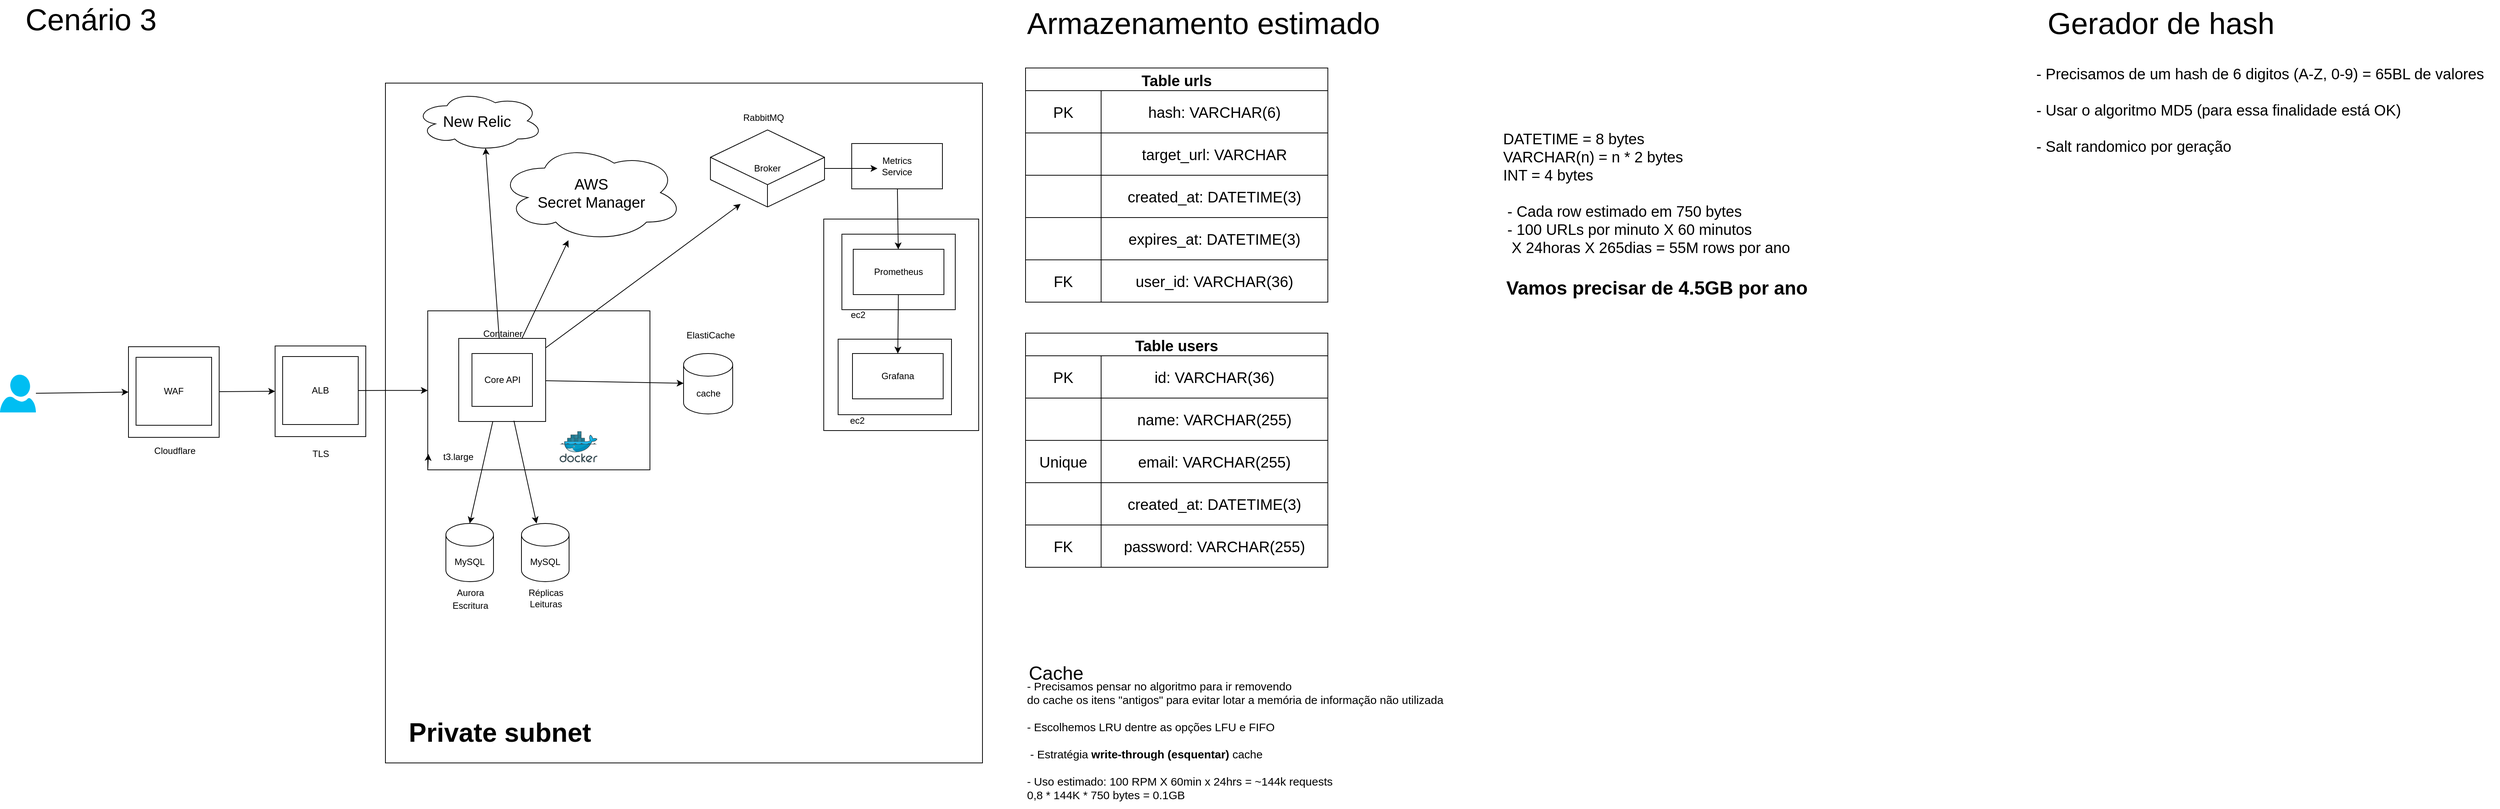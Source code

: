 <mxfile>
    <diagram id="iw8tILbxOcfsidWfIFgm" name="Page-1">
        <mxGraphModel dx="1598" dy="692" grid="1" gridSize="10" guides="1" tooltips="1" connect="1" arrows="1" fold="1" page="1" pageScale="1" pageWidth="5000" pageHeight="5000" math="0" shadow="0">
            <root>
                <mxCell id="0"/>
                <mxCell id="1" parent="0"/>
                <mxCell id="203" value="" style="whiteSpace=wrap;html=1;" parent="1" vertex="1">
                    <mxGeometry x="530" y="150" width="790" height="900" as="geometry"/>
                </mxCell>
                <mxCell id="221" value="" style="whiteSpace=wrap;html=1;" vertex="1" parent="1">
                    <mxGeometry x="1110" y="330" width="205" height="280" as="geometry"/>
                </mxCell>
                <mxCell id="223" value="" style="whiteSpace=wrap;html=1;" vertex="1" parent="1">
                    <mxGeometry x="1129" y="489" width="150" height="100" as="geometry"/>
                </mxCell>
                <mxCell id="222" value="" style="whiteSpace=wrap;html=1;" vertex="1" parent="1">
                    <mxGeometry x="1134" y="350" width="150" height="100" as="geometry"/>
                </mxCell>
                <mxCell id="196" value="" style="whiteSpace=wrap;html=1;" parent="1" vertex="1">
                    <mxGeometry x="384" y="498" width="120" height="120" as="geometry"/>
                </mxCell>
                <mxCell id="25" value="" style="whiteSpace=wrap;html=1;movable=1;resizable=1;rotatable=1;deletable=1;editable=1;connectable=1;" parent="1" vertex="1">
                    <mxGeometry x="586" y="451.5" width="294" height="210.5" as="geometry"/>
                </mxCell>
                <mxCell id="2" value="Cenário 3" style="text;html=1;align=center;verticalAlign=middle;resizable=0;points=[];autosize=50;strokeColor=none;fillColor=none;fontSize=40;" parent="1" vertex="1">
                    <mxGeometry x="100" y="50" width="80" height="30" as="geometry"/>
                </mxCell>
                <mxCell id="4" value="MySQL" style="shape=cylinder3;whiteSpace=wrap;html=1;boundedLbl=1;backgroundOutline=1;size=15;" parent="1" vertex="1">
                    <mxGeometry x="610" y="733" width="63" height="77" as="geometry"/>
                </mxCell>
                <mxCell id="12" style="edgeStyle=none;html=1;entryX=0.5;entryY=0;entryDx=0;entryDy=0;entryPerimeter=0;" parent="1" source="9" target="4" edge="1">
                    <mxGeometry relative="1" as="geometry"/>
                </mxCell>
                <mxCell id="179" style="edgeStyle=none;html=1;entryX=0.55;entryY=0.95;entryDx=0;entryDy=0;entryPerimeter=0;fontSize=20;" parent="1" source="9" target="177" edge="1">
                    <mxGeometry relative="1" as="geometry"/>
                </mxCell>
                <mxCell id="182" style="edgeStyle=none;html=1;fontSize=20;" parent="1" source="9" target="180" edge="1">
                    <mxGeometry relative="1" as="geometry">
                        <mxPoint x="1002.515" y="301.55" as="targetPoint"/>
                    </mxGeometry>
                </mxCell>
                <mxCell id="186" style="edgeStyle=none;html=1;" parent="1" source="9" target="183" edge="1">
                    <mxGeometry relative="1" as="geometry"/>
                </mxCell>
                <mxCell id="213" style="edgeStyle=none;html=1;" edge="1" parent="1" source="9">
                    <mxGeometry relative="1" as="geometry">
                        <mxPoint x="1000" y="310" as="targetPoint"/>
                    </mxGeometry>
                </mxCell>
                <mxCell id="9" value="" style="whiteSpace=wrap;html=1;" parent="1" vertex="1">
                    <mxGeometry x="627" y="488" width="115" height="110" as="geometry"/>
                </mxCell>
                <mxCell id="10" value="Core API" style="whiteSpace=wrap;html=1;" parent="1" vertex="1">
                    <mxGeometry x="644.5" y="508" width="80" height="70" as="geometry"/>
                </mxCell>
                <mxCell id="13" value="Container" style="text;html=1;align=center;verticalAlign=middle;resizable=0;points=[];autosize=1;strokeColor=none;fillColor=none;" parent="1" vertex="1">
                    <mxGeometry x="644.5" y="467" width="80" height="30" as="geometry"/>
                </mxCell>
                <mxCell id="17" style="edgeStyle=none;html=1;entryX=0;entryY=0.5;entryDx=0;entryDy=0;" parent="1" source="14" target="198" edge="1">
                    <mxGeometry relative="1" as="geometry">
                        <mxPoint x="290" y="565" as="targetPoint"/>
                    </mxGeometry>
                </mxCell>
                <mxCell id="14" value="" style="verticalLabelPosition=bottom;html=1;verticalAlign=top;align=center;strokeColor=none;fillColor=#00BEF2;shape=mxgraph.azure.user;" parent="1" vertex="1">
                    <mxGeometry x="20" y="536" width="47.5" height="50" as="geometry"/>
                </mxCell>
                <mxCell id="24" value="Aurora" style="text;html=1;align=center;verticalAlign=middle;resizable=0;points=[];autosize=1;strokeColor=none;fillColor=none;" parent="1" vertex="1">
                    <mxGeometry x="612" y="810" width="60" height="30" as="geometry"/>
                </mxCell>
                <mxCell id="26" style="edgeStyle=none;html=1;exitX=0;exitY=1;exitDx=0;exitDy=0;entryX=0.003;entryY=0.9;entryDx=0;entryDy=0;entryPerimeter=0;" parent="1" source="25" target="25" edge="1">
                    <mxGeometry relative="1" as="geometry"/>
                </mxCell>
                <mxCell id="29" value="t3.large" style="text;html=1;align=center;verticalAlign=middle;resizable=0;points=[];autosize=1;strokeColor=none;fillColor=none;" parent="1" vertex="1">
                    <mxGeometry x="596" y="629.5" width="60" height="30" as="geometry"/>
                </mxCell>
                <mxCell id="33" value="Armazenamento estimado" style="text;html=1;align=center;verticalAlign=middle;resizable=0;points=[];autosize=1;strokeColor=none;fillColor=none;fontSize=40;" parent="1" vertex="1">
                    <mxGeometry x="1367" y="40" width="490" height="60" as="geometry"/>
                </mxCell>
                <mxCell id="47" value="Table urls" style="shape=table;startSize=30;container=1;collapsible=0;childLayout=tableLayout;fontStyle=1;align=center;fontSize=20;" parent="1" vertex="1">
                    <mxGeometry x="1377" y="130" width="400" height="310" as="geometry"/>
                </mxCell>
                <mxCell id="48" value="" style="shape=tableRow;horizontal=0;startSize=0;swimlaneHead=0;swimlaneBody=0;top=0;left=0;bottom=0;right=0;collapsible=0;dropTarget=0;fillColor=none;points=[[0,0.5],[1,0.5]];portConstraint=eastwest;fontSize=20;" parent="47" vertex="1">
                    <mxGeometry y="30" width="400" height="56" as="geometry"/>
                </mxCell>
                <mxCell id="49" value="PK" style="shape=partialRectangle;html=1;whiteSpace=wrap;connectable=0;fillColor=none;top=0;left=0;bottom=0;right=0;overflow=hidden;fontSize=20;" parent="48" vertex="1">
                    <mxGeometry width="100" height="56" as="geometry">
                        <mxRectangle width="100" height="56" as="alternateBounds"/>
                    </mxGeometry>
                </mxCell>
                <mxCell id="50" value="hash: VARCHAR(6)" style="shape=partialRectangle;html=1;whiteSpace=wrap;connectable=0;fillColor=none;top=0;left=0;bottom=0;right=0;overflow=hidden;fontSize=20;" parent="48" vertex="1">
                    <mxGeometry x="100" width="300" height="56" as="geometry">
                        <mxRectangle width="300" height="56" as="alternateBounds"/>
                    </mxGeometry>
                </mxCell>
                <mxCell id="141" style="shape=tableRow;horizontal=0;startSize=0;swimlaneHead=0;swimlaneBody=0;top=0;left=0;bottom=0;right=0;collapsible=0;dropTarget=0;fillColor=none;points=[[0,0.5],[1,0.5]];portConstraint=eastwest;fontSize=20;" parent="47" vertex="1">
                    <mxGeometry y="86" width="400" height="56" as="geometry"/>
                </mxCell>
                <mxCell id="142" style="shape=partialRectangle;html=1;whiteSpace=wrap;connectable=0;fillColor=none;top=0;left=0;bottom=0;right=0;overflow=hidden;fontSize=20;" parent="141" vertex="1">
                    <mxGeometry width="100" height="56" as="geometry">
                        <mxRectangle width="100" height="56" as="alternateBounds"/>
                    </mxGeometry>
                </mxCell>
                <mxCell id="143" value="target_url: VARCHAR" style="shape=partialRectangle;html=1;whiteSpace=wrap;connectable=0;fillColor=none;top=0;left=0;bottom=0;right=0;overflow=hidden;fontSize=20;" parent="141" vertex="1">
                    <mxGeometry x="100" width="300" height="56" as="geometry">
                        <mxRectangle width="300" height="56" as="alternateBounds"/>
                    </mxGeometry>
                </mxCell>
                <mxCell id="145" style="shape=tableRow;horizontal=0;startSize=0;swimlaneHead=0;swimlaneBody=0;top=0;left=0;bottom=0;right=0;collapsible=0;dropTarget=0;fillColor=none;points=[[0,0.5],[1,0.5]];portConstraint=eastwest;fontSize=20;" parent="47" vertex="1">
                    <mxGeometry y="142" width="400" height="56" as="geometry"/>
                </mxCell>
                <mxCell id="146" style="shape=partialRectangle;html=1;whiteSpace=wrap;connectable=0;fillColor=none;top=0;left=0;bottom=0;right=0;overflow=hidden;fontSize=20;" parent="145" vertex="1">
                    <mxGeometry width="100" height="56" as="geometry">
                        <mxRectangle width="100" height="56" as="alternateBounds"/>
                    </mxGeometry>
                </mxCell>
                <mxCell id="147" value="created_at: DATETIME(3)" style="shape=partialRectangle;html=1;whiteSpace=wrap;connectable=0;fillColor=none;top=0;left=0;bottom=0;right=0;overflow=hidden;fontSize=20;" parent="145" vertex="1">
                    <mxGeometry x="100" width="300" height="56" as="geometry">
                        <mxRectangle width="300" height="56" as="alternateBounds"/>
                    </mxGeometry>
                </mxCell>
                <mxCell id="149" style="shape=tableRow;horizontal=0;startSize=0;swimlaneHead=0;swimlaneBody=0;top=0;left=0;bottom=0;right=0;collapsible=0;dropTarget=0;fillColor=none;points=[[0,0.5],[1,0.5]];portConstraint=eastwest;fontSize=20;" parent="47" vertex="1">
                    <mxGeometry y="198" width="400" height="56" as="geometry"/>
                </mxCell>
                <mxCell id="150" style="shape=partialRectangle;html=1;whiteSpace=wrap;connectable=0;fillColor=none;top=0;left=0;bottom=0;right=0;overflow=hidden;fontSize=20;" parent="149" vertex="1">
                    <mxGeometry width="100" height="56" as="geometry">
                        <mxRectangle width="100" height="56" as="alternateBounds"/>
                    </mxGeometry>
                </mxCell>
                <mxCell id="151" value="expires_at: DATETIME(3)" style="shape=partialRectangle;html=1;whiteSpace=wrap;connectable=0;fillColor=none;top=0;left=0;bottom=0;right=0;overflow=hidden;fontSize=20;" parent="149" vertex="1">
                    <mxGeometry x="100" width="300" height="56" as="geometry">
                        <mxRectangle width="300" height="56" as="alternateBounds"/>
                    </mxGeometry>
                </mxCell>
                <mxCell id="153" style="shape=tableRow;horizontal=0;startSize=0;swimlaneHead=0;swimlaneBody=0;top=0;left=0;bottom=0;right=0;collapsible=0;dropTarget=0;fillColor=none;points=[[0,0.5],[1,0.5]];portConstraint=eastwest;fontSize=20;" parent="47" vertex="1">
                    <mxGeometry y="254" width="400" height="56" as="geometry"/>
                </mxCell>
                <mxCell id="154" value="FK" style="shape=partialRectangle;html=1;whiteSpace=wrap;connectable=0;fillColor=none;top=0;left=0;bottom=0;right=0;overflow=hidden;fontSize=20;" parent="153" vertex="1">
                    <mxGeometry width="100" height="56" as="geometry">
                        <mxRectangle width="100" height="56" as="alternateBounds"/>
                    </mxGeometry>
                </mxCell>
                <mxCell id="155" value="user_id: VARCHAR(36)" style="shape=partialRectangle;html=1;whiteSpace=wrap;connectable=0;fillColor=none;top=0;left=0;bottom=0;right=0;overflow=hidden;fontSize=20;" parent="153" vertex="1">
                    <mxGeometry x="100" width="300" height="56" as="geometry">
                        <mxRectangle width="300" height="56" as="alternateBounds"/>
                    </mxGeometry>
                </mxCell>
                <mxCell id="157" value="Table users" style="shape=table;startSize=30;container=1;collapsible=0;childLayout=tableLayout;fontStyle=1;align=center;fontSize=20;" parent="1" vertex="1">
                    <mxGeometry x="1377" y="481" width="400" height="310" as="geometry"/>
                </mxCell>
                <mxCell id="158" value="" style="shape=tableRow;horizontal=0;startSize=0;swimlaneHead=0;swimlaneBody=0;top=0;left=0;bottom=0;right=0;collapsible=0;dropTarget=0;fillColor=none;points=[[0,0.5],[1,0.5]];portConstraint=eastwest;fontSize=20;" parent="157" vertex="1">
                    <mxGeometry y="30" width="400" height="56" as="geometry"/>
                </mxCell>
                <mxCell id="159" value="PK" style="shape=partialRectangle;html=1;whiteSpace=wrap;connectable=0;fillColor=none;top=0;left=0;bottom=0;right=0;overflow=hidden;fontSize=20;" parent="158" vertex="1">
                    <mxGeometry width="100" height="56" as="geometry">
                        <mxRectangle width="100" height="56" as="alternateBounds"/>
                    </mxGeometry>
                </mxCell>
                <mxCell id="160" value="id: VARCHAR(36)" style="shape=partialRectangle;html=1;whiteSpace=wrap;connectable=0;fillColor=none;top=0;left=0;bottom=0;right=0;overflow=hidden;fontSize=20;" parent="158" vertex="1">
                    <mxGeometry x="100" width="300" height="56" as="geometry">
                        <mxRectangle width="300" height="56" as="alternateBounds"/>
                    </mxGeometry>
                </mxCell>
                <mxCell id="161" style="shape=tableRow;horizontal=0;startSize=0;swimlaneHead=0;swimlaneBody=0;top=0;left=0;bottom=0;right=0;collapsible=0;dropTarget=0;fillColor=none;points=[[0,0.5],[1,0.5]];portConstraint=eastwest;fontSize=20;" parent="157" vertex="1">
                    <mxGeometry y="86" width="400" height="56" as="geometry"/>
                </mxCell>
                <mxCell id="162" style="shape=partialRectangle;html=1;whiteSpace=wrap;connectable=0;fillColor=none;top=0;left=0;bottom=0;right=0;overflow=hidden;fontSize=20;" parent="161" vertex="1">
                    <mxGeometry width="100" height="56" as="geometry">
                        <mxRectangle width="100" height="56" as="alternateBounds"/>
                    </mxGeometry>
                </mxCell>
                <mxCell id="163" value="name: VARCHAR(255)" style="shape=partialRectangle;html=1;whiteSpace=wrap;connectable=0;fillColor=none;top=0;left=0;bottom=0;right=0;overflow=hidden;fontSize=20;" parent="161" vertex="1">
                    <mxGeometry x="100" width="300" height="56" as="geometry">
                        <mxRectangle width="300" height="56" as="alternateBounds"/>
                    </mxGeometry>
                </mxCell>
                <mxCell id="164" style="shape=tableRow;horizontal=0;startSize=0;swimlaneHead=0;swimlaneBody=0;top=0;left=0;bottom=0;right=0;collapsible=0;dropTarget=0;fillColor=none;points=[[0,0.5],[1,0.5]];portConstraint=eastwest;fontSize=20;" parent="157" vertex="1">
                    <mxGeometry y="142" width="400" height="56" as="geometry"/>
                </mxCell>
                <mxCell id="165" value="Unique" style="shape=partialRectangle;html=1;whiteSpace=wrap;connectable=0;fillColor=none;top=0;left=0;bottom=0;right=0;overflow=hidden;fontSize=20;" parent="164" vertex="1">
                    <mxGeometry width="100" height="56" as="geometry">
                        <mxRectangle width="100" height="56" as="alternateBounds"/>
                    </mxGeometry>
                </mxCell>
                <mxCell id="166" value="email: VARCHAR(255)" style="shape=partialRectangle;html=1;whiteSpace=wrap;connectable=0;fillColor=none;top=0;left=0;bottom=0;right=0;overflow=hidden;fontSize=20;" parent="164" vertex="1">
                    <mxGeometry x="100" width="300" height="56" as="geometry">
                        <mxRectangle width="300" height="56" as="alternateBounds"/>
                    </mxGeometry>
                </mxCell>
                <mxCell id="167" style="shape=tableRow;horizontal=0;startSize=0;swimlaneHead=0;swimlaneBody=0;top=0;left=0;bottom=0;right=0;collapsible=0;dropTarget=0;fillColor=none;points=[[0,0.5],[1,0.5]];portConstraint=eastwest;fontSize=20;" parent="157" vertex="1">
                    <mxGeometry y="198" width="400" height="56" as="geometry"/>
                </mxCell>
                <mxCell id="168" style="shape=partialRectangle;html=1;whiteSpace=wrap;connectable=0;fillColor=none;top=0;left=0;bottom=0;right=0;overflow=hidden;fontSize=20;" parent="167" vertex="1">
                    <mxGeometry width="100" height="56" as="geometry">
                        <mxRectangle width="100" height="56" as="alternateBounds"/>
                    </mxGeometry>
                </mxCell>
                <mxCell id="169" value="created_at: DATETIME(3)" style="shape=partialRectangle;html=1;whiteSpace=wrap;connectable=0;fillColor=none;top=0;left=0;bottom=0;right=0;overflow=hidden;fontSize=20;" parent="167" vertex="1">
                    <mxGeometry x="100" width="300" height="56" as="geometry">
                        <mxRectangle width="300" height="56" as="alternateBounds"/>
                    </mxGeometry>
                </mxCell>
                <mxCell id="170" style="shape=tableRow;horizontal=0;startSize=0;swimlaneHead=0;swimlaneBody=0;top=0;left=0;bottom=0;right=0;collapsible=0;dropTarget=0;fillColor=none;points=[[0,0.5],[1,0.5]];portConstraint=eastwest;fontSize=20;" parent="157" vertex="1">
                    <mxGeometry y="254" width="400" height="56" as="geometry"/>
                </mxCell>
                <mxCell id="171" value="FK" style="shape=partialRectangle;html=1;whiteSpace=wrap;connectable=0;fillColor=none;top=0;left=0;bottom=0;right=0;overflow=hidden;fontSize=20;" parent="170" vertex="1">
                    <mxGeometry width="100" height="56" as="geometry">
                        <mxRectangle width="100" height="56" as="alternateBounds"/>
                    </mxGeometry>
                </mxCell>
                <mxCell id="172" value="password: VARCHAR(255)" style="shape=partialRectangle;html=1;whiteSpace=wrap;connectable=0;fillColor=none;top=0;left=0;bottom=0;right=0;overflow=hidden;fontSize=20;" parent="170" vertex="1">
                    <mxGeometry x="100" width="300" height="56" as="geometry">
                        <mxRectangle width="300" height="56" as="alternateBounds"/>
                    </mxGeometry>
                </mxCell>
                <mxCell id="175" value="DATETIME = 8 bytes&lt;br&gt;VARCHAR(n) = n * 2 bytes&lt;br&gt;INT = 4 bytes&lt;br&gt;&lt;br&gt;&amp;nbsp;- Cada row estimado em 750 bytes&lt;br&gt;&amp;nbsp;- 100 URLs por minuto X 60 minutos &lt;br&gt;&amp;nbsp; X 24horas X 265dias = 55M rows por ano" style="text;html=1;align=left;verticalAlign=middle;resizable=0;points=[];autosize=1;strokeColor=none;fillColor=none;fontSize=20;flipH=0;flipV=1;" parent="1" vertex="1">
                    <mxGeometry x="2007" y="205" width="400" height="180" as="geometry"/>
                </mxCell>
                <mxCell id="177" value="New Relic&amp;nbsp;" style="ellipse;shape=cloud;whiteSpace=wrap;html=1;fontSize=20;" parent="1" vertex="1">
                    <mxGeometry x="569" y="160" width="170" height="80" as="geometry"/>
                </mxCell>
                <mxCell id="180" value="AWS &lt;br&gt;Secret Manager" style="ellipse;shape=cloud;whiteSpace=wrap;html=1;fontSize=20;" parent="1" vertex="1">
                    <mxGeometry x="679.5" y="230" width="245" height="130" as="geometry"/>
                </mxCell>
                <mxCell id="183" value="cache" style="shape=cylinder3;whiteSpace=wrap;html=1;boundedLbl=1;backgroundOutline=1;size=15;" parent="1" vertex="1">
                    <mxGeometry x="924.5" y="508" width="65" height="80" as="geometry"/>
                </mxCell>
                <mxCell id="187" value="" style="sketch=0;aspect=fixed;html=1;points=[];align=center;image;fontSize=12;image=img/lib/mscae/Docker.svg;" parent="1" vertex="1">
                    <mxGeometry x="760.5" y="611" width="50" height="41" as="geometry"/>
                </mxCell>
                <mxCell id="188" value="Vamos precisar de 4.5GB por ano" style="text;html=1;align=center;verticalAlign=middle;resizable=0;points=[];autosize=1;strokeColor=none;fillColor=none;fontSize=25;fontStyle=1" parent="1" vertex="1">
                    <mxGeometry x="2002" y="400" width="420" height="40" as="geometry"/>
                </mxCell>
                <mxCell id="189" value="Cache" style="text;html=1;align=center;verticalAlign=middle;resizable=0;points=[];autosize=1;strokeColor=none;fillColor=none;fontSize=25;" parent="1" vertex="1">
                    <mxGeometry x="1367" y="910" width="100" height="40" as="geometry"/>
                </mxCell>
                <mxCell id="191" value="- Precisamos pensar no algoritmo para ir removendo &lt;br&gt;do cache os itens &quot;antigos&quot; para evitar lotar a memória de informação não utilizada&lt;br&gt;&lt;br&gt;- Escolhemos LRU dentre as opções LFU e FIFO&lt;br&gt;&lt;br&gt;&amp;nbsp;- Estratégia &lt;b&gt;write-through (esquentar)&lt;/b&gt;&amp;nbsp;cache&lt;br&gt;&lt;br&gt;- Uso estimado: 100 RPM X 60min x 24hrs = ~144k requests&lt;br&gt;0,8 * 144K * 750 bytes = 0.1GB&amp;nbsp; &amp;nbsp;" style="text;html=1;align=left;verticalAlign=middle;resizable=0;points=[];autosize=1;strokeColor=none;fillColor=none;fontSize=15;" parent="1" vertex="1">
                    <mxGeometry x="1377" y="930" width="570" height="180" as="geometry"/>
                </mxCell>
                <mxCell id="193" value="Gerador de hash" style="text;html=1;align=center;verticalAlign=middle;resizable=0;points=[];autosize=1;strokeColor=none;fillColor=none;fontSize=40;" parent="1" vertex="1">
                    <mxGeometry x="2719" y="40" width="320" height="60" as="geometry"/>
                </mxCell>
                <mxCell id="194" value="&amp;nbsp;- Precisamos de um hash de 6 digitos (A-Z, 0-9) = 65BL de valores&lt;br&gt;&lt;br&gt;&amp;nbsp;- Usar o algoritmo MD5 (para essa finalidade está OK)&lt;br&gt;&lt;br&gt;&amp;nbsp;- Salt randomico por geração" style="text;html=1;align=left;verticalAlign=middle;resizable=0;points=[];autosize=1;strokeColor=none;fillColor=none;fontSize=20;flipH=0;flipV=1;" parent="1" vertex="1">
                    <mxGeometry x="2707" y="120" width="620" height="130" as="geometry"/>
                </mxCell>
                <mxCell id="202" style="edgeStyle=none;html=1;" parent="1" source="195" target="25" edge="1">
                    <mxGeometry relative="1" as="geometry"/>
                </mxCell>
                <mxCell id="195" value="ALB" style="whiteSpace=wrap;html=1;" parent="1" vertex="1">
                    <mxGeometry x="394" y="512" width="100" height="90" as="geometry"/>
                </mxCell>
                <mxCell id="197" value="TLS" style="text;html=1;align=center;verticalAlign=middle;resizable=0;points=[];autosize=1;strokeColor=none;fillColor=none;" parent="1" vertex="1">
                    <mxGeometry x="419" y="626" width="50" height="30" as="geometry"/>
                </mxCell>
                <mxCell id="201" style="edgeStyle=none;html=1;entryX=0;entryY=0.5;entryDx=0;entryDy=0;" parent="1" source="198" target="196" edge="1">
                    <mxGeometry relative="1" as="geometry"/>
                </mxCell>
                <mxCell id="198" value="" style="whiteSpace=wrap;html=1;" parent="1" vertex="1">
                    <mxGeometry x="190" y="499" width="120" height="120" as="geometry"/>
                </mxCell>
                <mxCell id="199" value="WAF" style="whiteSpace=wrap;html=1;" parent="1" vertex="1">
                    <mxGeometry x="200" y="513" width="100" height="90" as="geometry"/>
                </mxCell>
                <mxCell id="200" value="Cloudflare" style="text;html=1;align=center;verticalAlign=middle;resizable=0;points=[];autosize=1;strokeColor=none;fillColor=none;" parent="1" vertex="1">
                    <mxGeometry x="211" y="622" width="80" height="30" as="geometry"/>
                </mxCell>
                <mxCell id="204" value="Private subnet" style="text;html=1;align=center;verticalAlign=middle;resizable=0;points=[];autosize=1;strokeColor=none;fillColor=none;fontStyle=1;fontSize=35;" parent="1" vertex="1">
                    <mxGeometry x="550.5" y="979" width="260" height="60" as="geometry"/>
                </mxCell>
                <mxCell id="205" value="ElastiCache" style="text;html=1;align=center;verticalAlign=middle;resizable=0;points=[];autosize=1;strokeColor=none;fillColor=none;" vertex="1" parent="1">
                    <mxGeometry x="915" y="469" width="90" height="30" as="geometry"/>
                </mxCell>
                <mxCell id="206" value="MySQL" style="shape=cylinder3;whiteSpace=wrap;html=1;boundedLbl=1;backgroundOutline=1;size=15;" vertex="1" parent="1">
                    <mxGeometry x="710" y="733" width="63" height="77" as="geometry"/>
                </mxCell>
                <mxCell id="207" style="edgeStyle=none;html=1;entryX=0.5;entryY=0;entryDx=0;entryDy=0;entryPerimeter=0;exitX=0.635;exitY=0.991;exitDx=0;exitDy=0;exitPerimeter=0;" edge="1" parent="1" source="9">
                    <mxGeometry relative="1" as="geometry">
                        <mxPoint x="760.553" y="598" as="sourcePoint"/>
                        <mxPoint x="730.0" y="733" as="targetPoint"/>
                    </mxGeometry>
                </mxCell>
                <mxCell id="208" value="Escritura" style="text;html=1;align=center;verticalAlign=middle;resizable=0;points=[];autosize=1;strokeColor=none;fillColor=none;" vertex="1" parent="1">
                    <mxGeometry x="607" y="827" width="70" height="30" as="geometry"/>
                </mxCell>
                <mxCell id="209" value="Réplicas" style="text;html=1;align=center;verticalAlign=middle;resizable=0;points=[];autosize=1;strokeColor=none;fillColor=none;" vertex="1" parent="1">
                    <mxGeometry x="706.5" y="810" width="70" height="30" as="geometry"/>
                </mxCell>
                <mxCell id="210" value="Leituras" style="text;html=1;align=center;verticalAlign=middle;resizable=0;points=[];autosize=1;strokeColor=none;fillColor=none;" vertex="1" parent="1">
                    <mxGeometry x="706.5" y="825" width="70" height="30" as="geometry"/>
                </mxCell>
                <mxCell id="218" style="edgeStyle=none;html=1;" edge="1" parent="1" source="211" target="217">
                    <mxGeometry relative="1" as="geometry"/>
                </mxCell>
                <mxCell id="211" value="Metrics&lt;br&gt;Service" style="whiteSpace=wrap;html=1;" vertex="1" parent="1">
                    <mxGeometry x="1147" y="230" width="120" height="60" as="geometry"/>
                </mxCell>
                <mxCell id="215" style="edgeStyle=none;html=1;exitX=1;exitY=0.5;exitDx=0;exitDy=0;exitPerimeter=0;" edge="1" parent="1" source="212">
                    <mxGeometry relative="1" as="geometry">
                        <mxPoint x="1132" y="262.865" as="sourcePoint"/>
                        <mxPoint x="1181" y="263" as="targetPoint"/>
                    </mxGeometry>
                </mxCell>
                <mxCell id="212" value="Broker" style="html=1;whiteSpace=wrap;shape=isoCube2;backgroundOutline=1;isoAngle=15;" vertex="1" parent="1">
                    <mxGeometry x="960" y="212" width="151" height="102" as="geometry"/>
                </mxCell>
                <mxCell id="216" value="RabbitMQ" style="text;html=1;align=center;verticalAlign=middle;resizable=0;points=[];autosize=1;strokeColor=none;fillColor=none;" vertex="1" parent="1">
                    <mxGeometry x="990" y="181" width="80" height="30" as="geometry"/>
                </mxCell>
                <mxCell id="220" style="edgeStyle=none;html=1;entryX=0.5;entryY=0;entryDx=0;entryDy=0;" edge="1" parent="1" source="217" target="219">
                    <mxGeometry relative="1" as="geometry"/>
                </mxCell>
                <mxCell id="217" value="Prometheus" style="whiteSpace=wrap;html=1;" vertex="1" parent="1">
                    <mxGeometry x="1149" y="370" width="120" height="60" as="geometry"/>
                </mxCell>
                <mxCell id="219" value="Grafana" style="whiteSpace=wrap;html=1;" vertex="1" parent="1">
                    <mxGeometry x="1148" y="508" width="120" height="60" as="geometry"/>
                </mxCell>
                <mxCell id="224" value="ec2" style="text;html=1;align=center;verticalAlign=middle;resizable=0;points=[];autosize=1;strokeColor=none;fillColor=none;" vertex="1" parent="1">
                    <mxGeometry x="1135" y="442" width="40" height="30" as="geometry"/>
                </mxCell>
                <mxCell id="225" value="ec2" style="text;html=1;align=center;verticalAlign=middle;resizable=0;points=[];autosize=1;strokeColor=none;fillColor=none;" vertex="1" parent="1">
                    <mxGeometry x="1134" y="582" width="40" height="30" as="geometry"/>
                </mxCell>
            </root>
        </mxGraphModel>
    </diagram>
</mxfile>